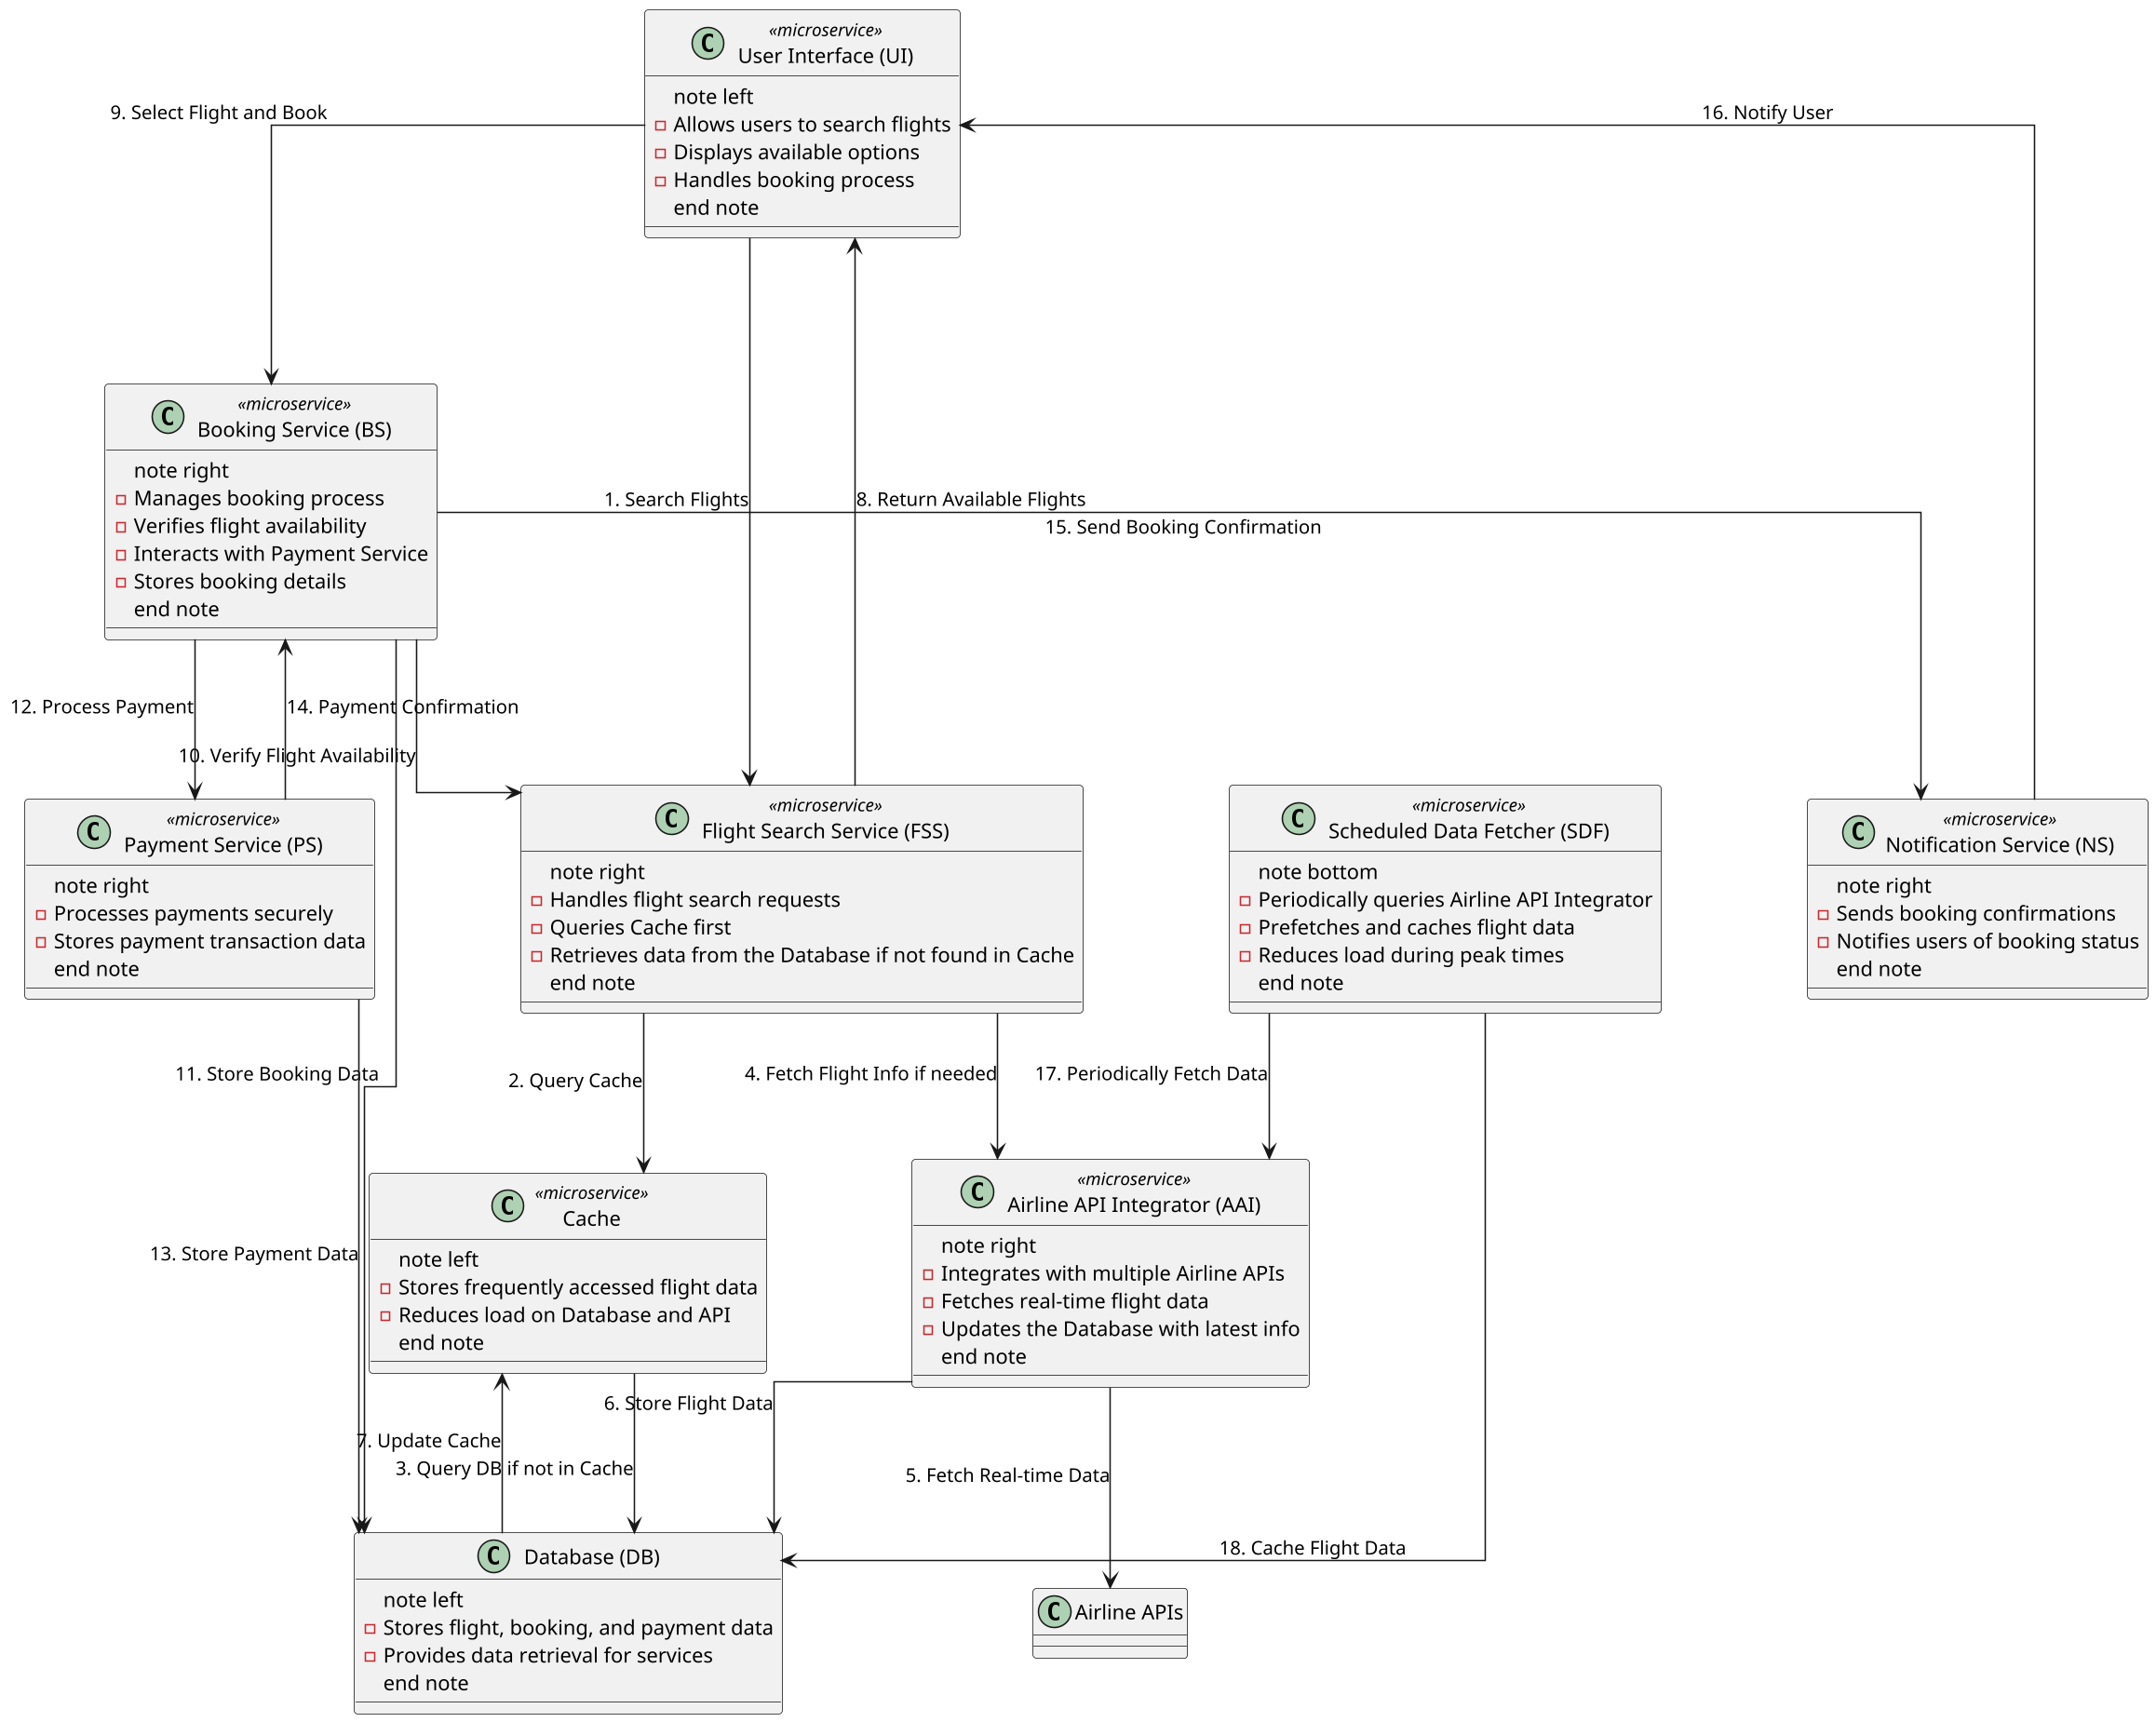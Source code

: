 @startuml
!define RECTANGLE class
skinparam rectangle {
  BackgroundColor<<microservice>> LightBlue
  BorderColor<<microservice>> Blue
}

skinparam linetype ortho
skinparam nodesep 100
skinparam ranksep 100
skinparam dpi 150

RECTANGLE "User Interface (UI)" as UI <<microservice>> {
  note left
    - Allows users to search flights
    - Displays available options
    - Handles booking process
  end note
}

RECTANGLE "Flight Search Service (FSS)" as FSS <<microservice>> {
  note right
    - Handles flight search requests
    - Queries Cache first
    - Retrieves data from the Database if not found in Cache
  end note
}

RECTANGLE "Booking Service (BS)" as BS <<microservice>> {
  note right
    - Manages booking process
    - Verifies flight availability
    - Interacts with Payment Service
    - Stores booking details
  end note
}

RECTANGLE "Payment Service (PS)" as PS <<microservice>> {
  note right
    - Processes payments securely
    - Stores payment transaction data
  end note
}

RECTANGLE "Notification Service (NS)" as NS <<microservice>> {
  note right
    - Sends booking confirmations
    - Notifies users of booking status
  end note
}

RECTANGLE "Airline API Integrator (AAI)" as AAI <<microservice>> {
  note right
    - Integrates with multiple Airline APIs
    - Fetches real-time flight data
    - Updates the Database with latest info
  end note
}

RECTANGLE "Database (DB)" as DB {
  note left
    - Stores flight, booking, and payment data
    - Provides data retrieval for services
  end note
}

RECTANGLE "Scheduled Data Fetcher (SDF)" as SDF <<microservice>> {
  note bottom
    - Periodically queries Airline API Integrator
    - Prefetches and caches flight data
    - Reduces load during peak times
  end note
}

RECTANGLE "Cache" as CACHE <<microservice>> {
  note left
    - Stores frequently accessed flight data
    - Reduces load on Database and API
  end note
}

UI -down-> FSS : "1. Search Flights"
FSS -down-> CACHE : "2. Query Cache"
CACHE -down-> DB : "3. Query DB if not in Cache"
FSS -down-> AAI : "4. Fetch Flight Info if needed"
AAI -down-> "Airline APIs" : "5. Fetch Real-time Data"
AAI -down-> DB : "6. Store Flight Data"
DB -down-> CACHE : "7. Update Cache"
FSS -down-> UI : "8. Return Available Flights"

UI -down-> BS : "9. Select Flight and Book"
BS -down-> FSS : "10. Verify Flight Availability"
BS -down-> DB : "11. Store Booking Data"

BS -down-> PS : "12. Process Payment"
PS -down-> DB : "13. Store Payment Data"
PS -down-> BS : "14. Payment Confirmation"

BS -down-> NS : "15. Send Booking Confirmation"
NS -down-> UI : "16. Notify User"

SDF -down-> AAI : "17. Periodically Fetch Data"
SDF -down-> DB : "18. Cache Flight Data"

@enduml
